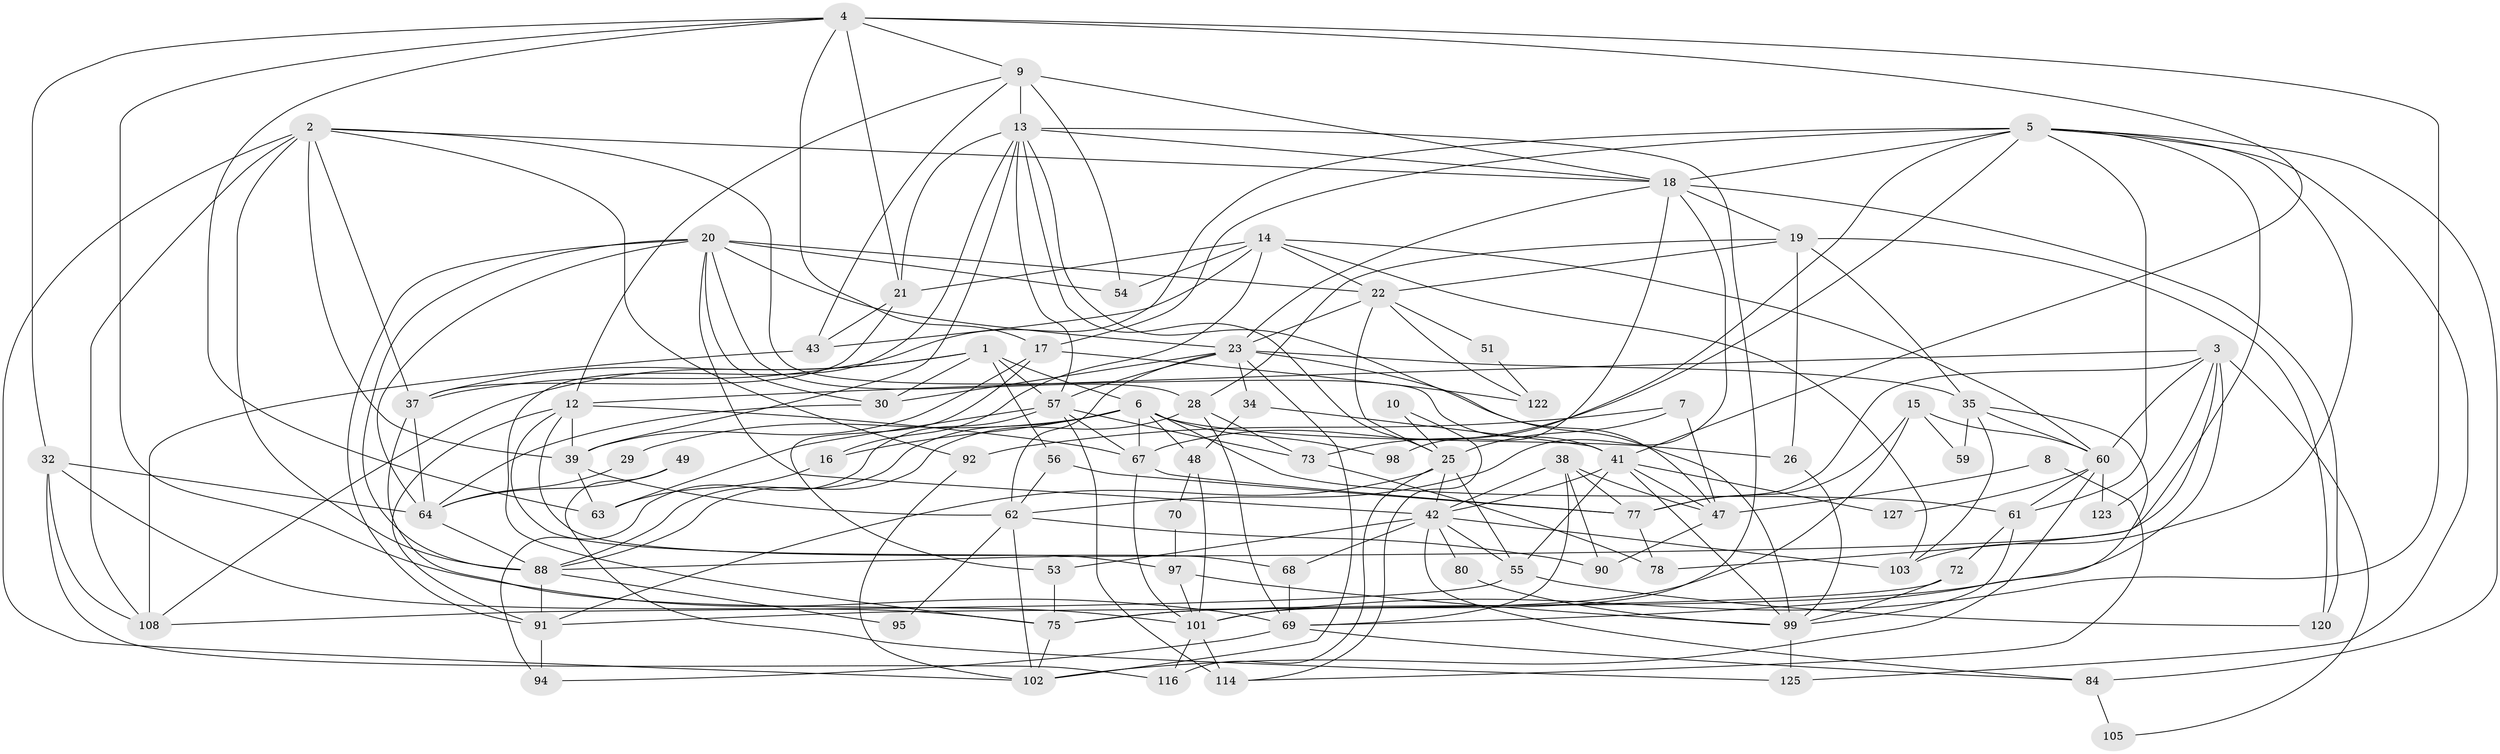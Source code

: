 // Generated by graph-tools (version 1.1) at 2025/52/02/27/25 19:52:09]
// undirected, 83 vertices, 208 edges
graph export_dot {
graph [start="1"]
  node [color=gray90,style=filled];
  1 [super="+107"];
  2 [super="+118"];
  3 [super="+36"];
  4 [super="+82"];
  5 [super="+11"];
  6 [super="+40"];
  7;
  8;
  9 [super="+27"];
  10;
  12 [super="+45"];
  13 [super="+31"];
  14 [super="+46"];
  15;
  16 [super="+24"];
  17 [super="+52"];
  18 [super="+87"];
  19 [super="+117"];
  20 [super="+83"];
  21 [super="+33"];
  22 [super="+74"];
  23 [super="+96"];
  25 [super="+128"];
  26;
  28 [super="+113"];
  29;
  30;
  32;
  34;
  35 [super="+106"];
  37 [super="+66"];
  38 [super="+71"];
  39 [super="+109"];
  41 [super="+50"];
  42 [super="+44"];
  43;
  47 [super="+115"];
  48 [super="+79"];
  49;
  51;
  53;
  54;
  55;
  56;
  57 [super="+58"];
  59;
  60 [super="+126"];
  61 [super="+65"];
  62 [super="+85"];
  63;
  64 [super="+93"];
  67 [super="+81"];
  68;
  69 [super="+89"];
  70;
  72;
  73 [super="+86"];
  75 [super="+76"];
  77 [super="+124"];
  78;
  80;
  84;
  88 [super="+112"];
  90;
  91 [super="+119"];
  92;
  94;
  95;
  97;
  98;
  99 [super="+100"];
  101 [super="+110"];
  102 [super="+121"];
  103 [super="+104"];
  105;
  108 [super="+111"];
  114 [super="+129"];
  116;
  120;
  122;
  123;
  125;
  127;
  1 -- 37;
  1 -- 108;
  1 -- 56;
  1 -- 57;
  1 -- 6;
  1 -- 30;
  2 -- 92;
  2 -- 37;
  2 -- 102;
  2 -- 88;
  2 -- 41;
  2 -- 39;
  2 -- 108;
  2 -- 18;
  3 -- 78;
  3 -- 12;
  3 -- 123;
  3 -- 105;
  3 -- 75;
  3 -- 77;
  3 -- 60;
  4 -- 41;
  4 -- 17;
  4 -- 63;
  4 -- 32;
  4 -- 69;
  4 -- 21;
  4 -- 101;
  4 -- 9;
  5 -- 84;
  5 -- 17;
  5 -- 37;
  5 -- 88;
  5 -- 18;
  5 -- 67;
  5 -- 125;
  5 -- 103;
  5 -- 73;
  5 -- 61;
  6 -- 26;
  6 -- 29;
  6 -- 48;
  6 -- 61;
  6 -- 98;
  6 -- 16;
  6 -- 67;
  6 -- 88;
  7 -- 25;
  7 -- 92;
  7 -- 47;
  8 -- 47;
  8 -- 114;
  9 -- 43;
  9 -- 12;
  9 -- 18;
  9 -- 54;
  9 -- 13 [weight=2];
  10 -- 25;
  10 -- 114;
  12 -- 67;
  12 -- 97;
  12 -- 68;
  12 -- 39;
  12 -- 91;
  13 -- 18;
  13 -- 21;
  13 -- 101;
  13 -- 25;
  13 -- 39;
  13 -- 75;
  13 -- 57;
  13 -- 47;
  14 -- 54;
  14 -- 21;
  14 -- 43;
  14 -- 60;
  14 -- 16;
  14 -- 22;
  14 -- 103;
  15 -- 60;
  15 -- 59;
  15 -- 75;
  15 -- 77;
  16 -- 63;
  17 -- 122;
  17 -- 39;
  17 -- 53;
  18 -- 23;
  18 -- 62;
  18 -- 98;
  18 -- 19;
  18 -- 120;
  19 -- 22;
  19 -- 120;
  19 -- 26;
  19 -- 35;
  19 -- 28;
  20 -- 22;
  20 -- 23;
  20 -- 28;
  20 -- 54;
  20 -- 91;
  20 -- 88 [weight=2];
  20 -- 42;
  20 -- 64;
  20 -- 30;
  21 -- 43;
  21 -- 37;
  22 -- 122;
  22 -- 51;
  22 -- 23;
  22 -- 25;
  23 -- 34;
  23 -- 62;
  23 -- 102;
  23 -- 57;
  23 -- 30;
  23 -- 99;
  23 -- 35;
  25 -- 116;
  25 -- 91;
  25 -- 42;
  25 -- 55;
  26 -- 99;
  28 -- 88;
  28 -- 73;
  28 -- 69;
  29 -- 64;
  30 -- 64;
  32 -- 75;
  32 -- 64;
  32 -- 108;
  32 -- 116;
  34 -- 48;
  34 -- 41;
  35 -- 59;
  35 -- 103;
  35 -- 69;
  35 -- 60;
  37 -- 101;
  37 -- 64;
  38 -- 90;
  38 -- 47;
  38 -- 42;
  38 -- 69;
  38 -- 77;
  39 -- 62;
  39 -- 63;
  41 -- 99;
  41 -- 42;
  41 -- 55;
  41 -- 127;
  41 -- 47;
  42 -- 68;
  42 -- 80;
  42 -- 84;
  42 -- 53;
  42 -- 55;
  42 -- 103;
  43 -- 108;
  47 -- 90;
  48 -- 101;
  48 -- 70;
  49 -- 125;
  49 -- 64;
  51 -- 122;
  53 -- 75;
  55 -- 120;
  55 -- 108;
  56 -- 62;
  56 -- 77;
  57 -- 94;
  57 -- 114 [weight=2];
  57 -- 73;
  57 -- 63;
  57 -- 67;
  60 -- 123;
  60 -- 127 [weight=2];
  60 -- 102;
  60 -- 61;
  61 -- 99;
  61 -- 72;
  62 -- 90;
  62 -- 95;
  62 -- 102;
  64 -- 88;
  67 -- 77;
  67 -- 101;
  68 -- 69;
  69 -- 84;
  69 -- 94;
  70 -- 97;
  72 -- 91;
  72 -- 99;
  73 -- 78;
  75 -- 102;
  77 -- 78;
  80 -- 99;
  84 -- 105;
  88 -- 95;
  88 -- 91;
  91 -- 94;
  92 -- 102;
  97 -- 101;
  97 -- 99;
  99 -- 125;
  101 -- 114;
  101 -- 116;
}
